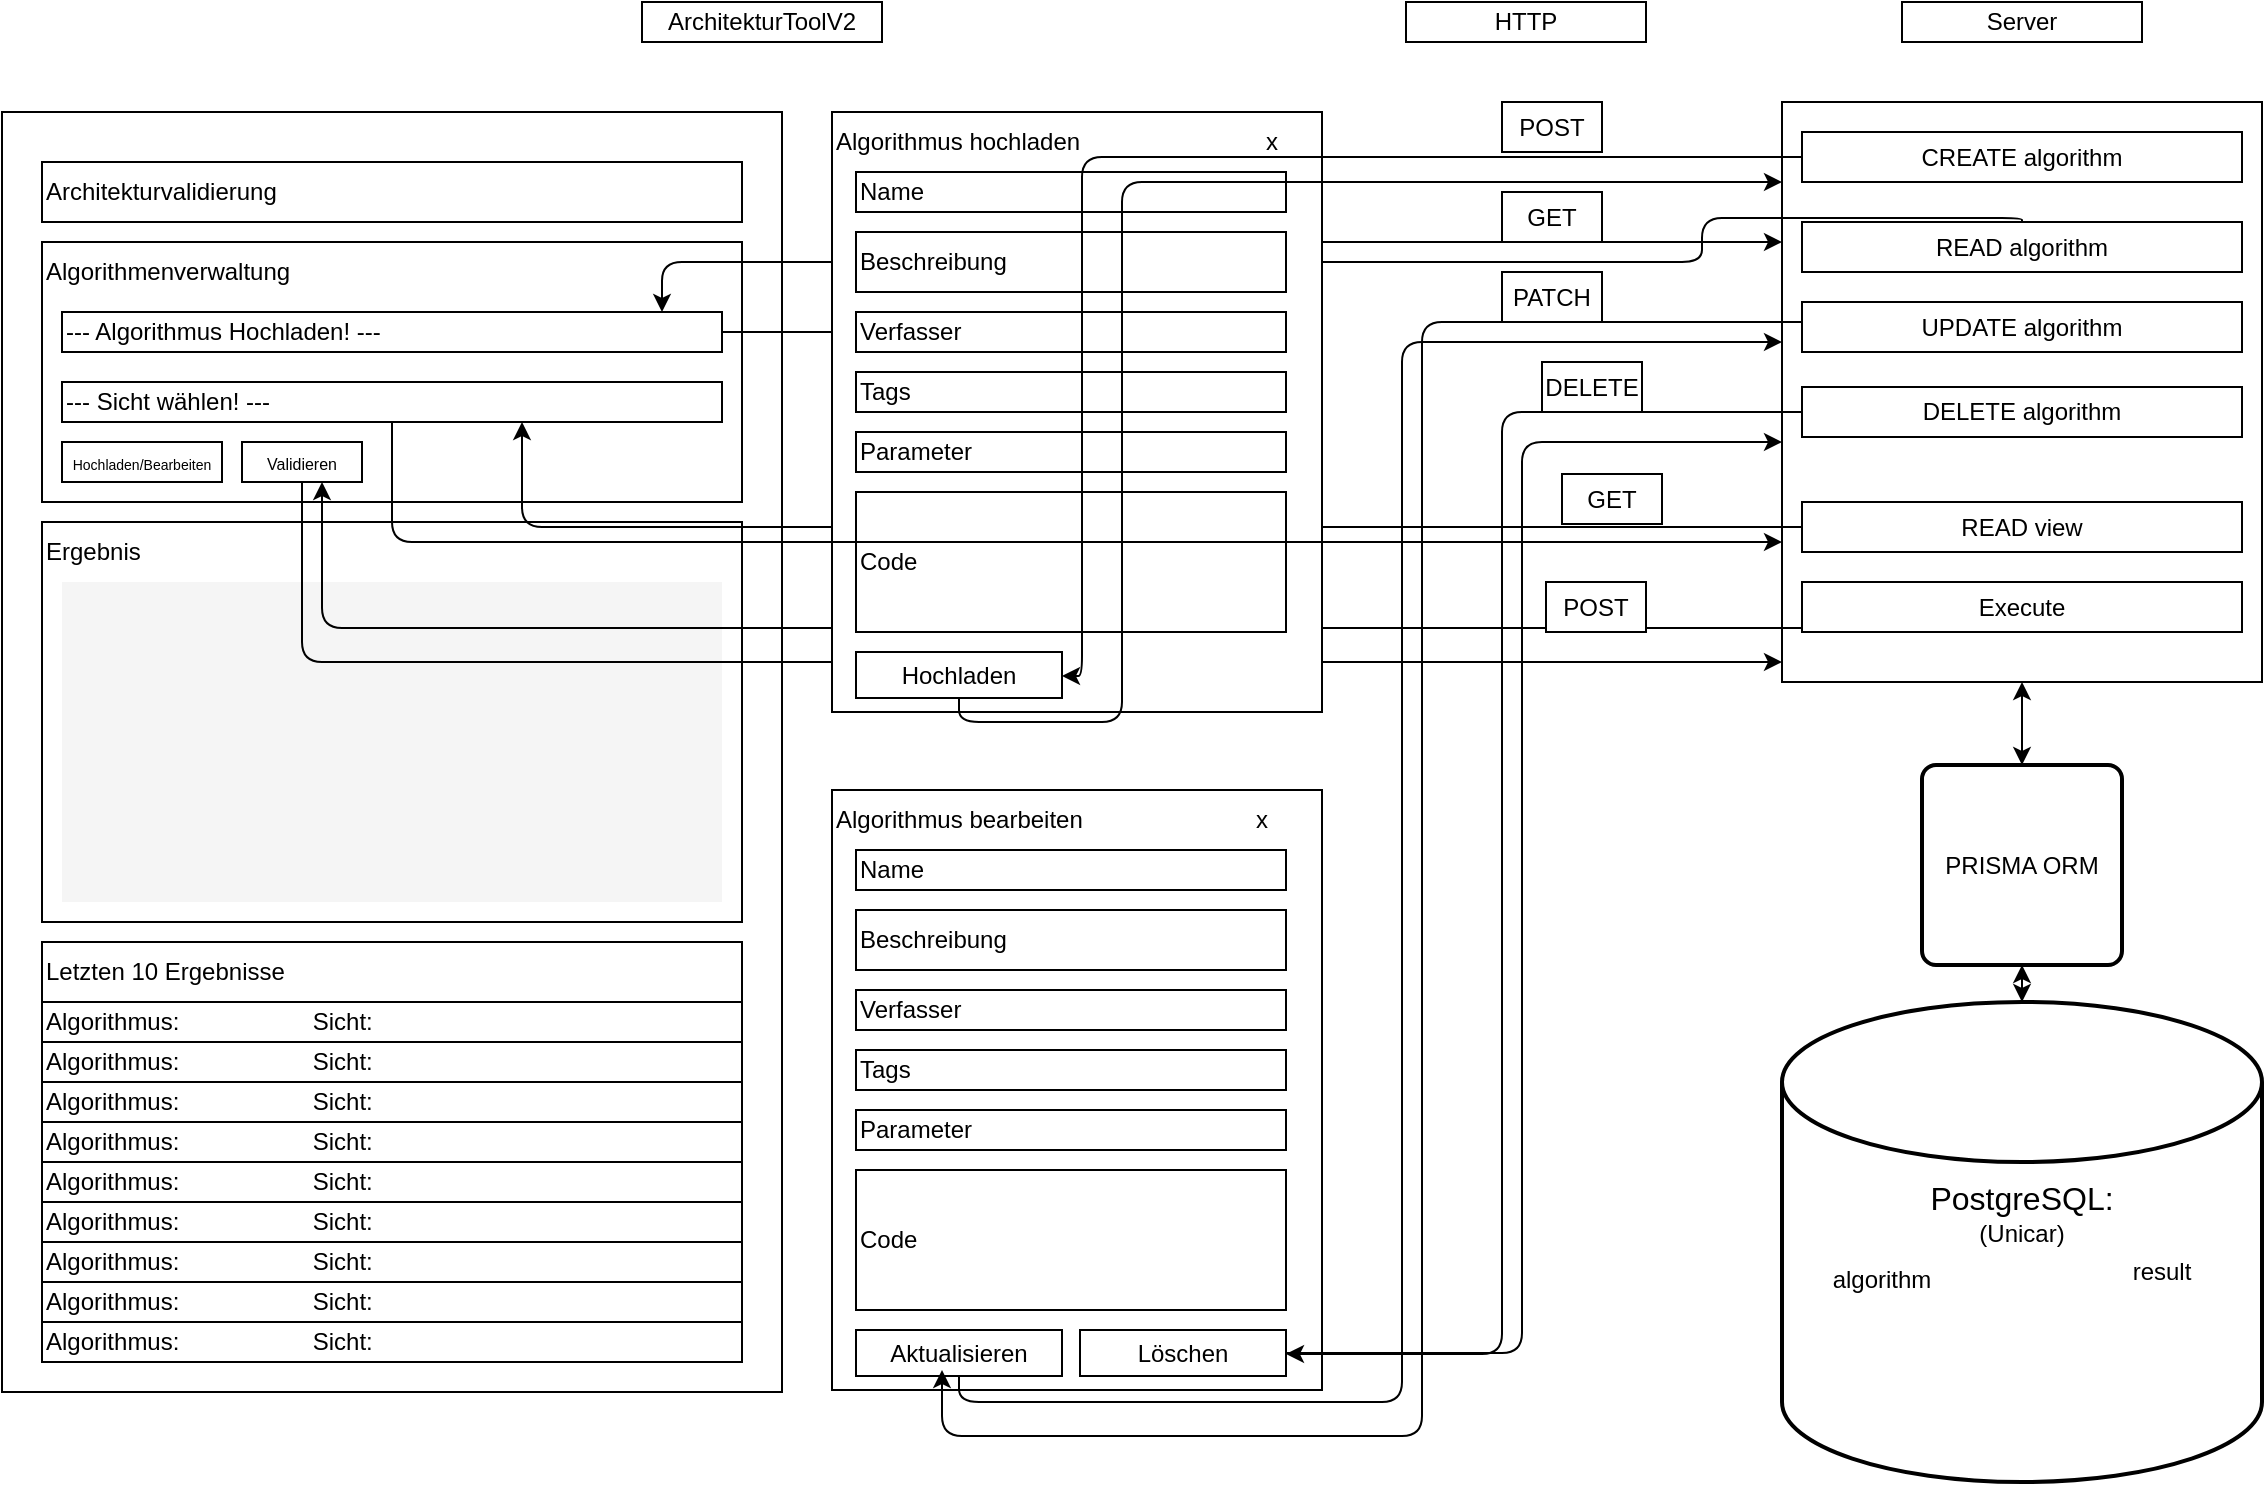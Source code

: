 <mxfile version="27.1.6">
  <diagram name="Seite-1" id="F9ilM62c__iO2jsk8ORU">
    <mxGraphModel dx="1426" dy="759" grid="1" gridSize="10" guides="1" tooltips="1" connect="1" arrows="1" fold="1" page="1" pageScale="1" pageWidth="1169" pageHeight="827" math="0" shadow="0">
      <root>
        <mxCell id="0" />
        <mxCell id="1" parent="0" />
        <mxCell id="2Tae3fJIZkJhiTBy6wiu-32" value="&lt;span style=&quot;color: rgba(0, 0, 0, 0); font-family: monospace; font-size: 0px; text-align: start; text-wrap-mode: nowrap;&quot;&gt;%3CmxGraphModel%3E%3Croot%3E%3CmxCell%20id%3D%220%22%2F%3E%3CmxCell%20id%3D%221%22%20parent%3D%220%22%2F%3E%3CmxCell%20id%3D%222%22%20value%3D%22UPDATE%20algorithm%26lt%3Bspan%20style%3D%26quot%3Bcolor%3A%20rgba(0%2C%200%2C%200%2C%200)%3B%20font-family%3A%20monospace%3B%20font-size%3A%200px%3B%20text-align%3A%20start%3B%20text-wrap-mode%3A%20nowrap%3B%26quot%3B%26gt%3B%253CmxGraphModel%253E%253Croot%253E%253CmxCell%2520id%253D%25220%2522%252F%253E%253CmxCell%2520id%253D%25221%2522%2520parent%253D%25220%2522%252F%253E%253CmxCell%2520id%253D%25222%2522%2520value%253D%2522HTTP%2522%2520style%253D%2522rounded%253D0%253BwhiteSpace%253Dwrap%253Bhtml%253D1%253B%2522%2520vertex%253D%25221%2522%2520parent%253D%25221%2522%253E%253CmxGeometry%2520x%253D%2522730%2522%2520y%253D%252230%2522%2520width%253D%2522120%2522%2520height%253D%252240%2522%2520as%253D%2522geometry%2522%252F%253E%253C%252FmxCell%253E%253C%252Froot%253E%253C%252FmxGraphModel%253E%26lt%3B%2Fspan%26gt%3B%22%20style%3D%22rounded%3D0%3BwhiteSpace%3Dwrap%3Bhtml%3D1%3B%22%20vertex%3D%221%22%20parent%3D%221%22%3E%3CmxGeometry%20x%3D%22920%22%20y%3D%22165%22%20width%3D%22220%22%20height%3D%2225%22%20as%3D%22geometry%22%2F%3E%3C%2FmxCell%3E%3C%2Froot%3E%3C%2FmxGraphModel%3E&lt;/span&gt;" style="rounded=0;whiteSpace=wrap;html=1;" vertex="1" parent="1">
          <mxGeometry x="910" y="90" width="240" height="290" as="geometry" />
        </mxCell>
        <mxCell id="2Tae3fJIZkJhiTBy6wiu-66" value="" style="group" vertex="1" connectable="0" parent="1">
          <mxGeometry x="20" y="95" width="390" height="640" as="geometry" />
        </mxCell>
        <mxCell id="HBaT90F2bRzQB5eEI21i-3" value="" style="rounded=0;whiteSpace=wrap;html=1;container=0;" parent="2Tae3fJIZkJhiTBy6wiu-66" vertex="1">
          <mxGeometry width="390" height="640" as="geometry" />
        </mxCell>
        <mxCell id="HBaT90F2bRzQB5eEI21i-8" value="Architekturvalidierung" style="rounded=0;whiteSpace=wrap;html=1;align=left;container=0;" parent="2Tae3fJIZkJhiTBy6wiu-66" vertex="1">
          <mxGeometry x="20" y="25" width="350" height="30" as="geometry" />
        </mxCell>
        <mxCell id="HBaT90F2bRzQB5eEI21i-9" value="" style="rounded=0;whiteSpace=wrap;html=1;container=0;" parent="2Tae3fJIZkJhiTBy6wiu-66" vertex="1">
          <mxGeometry x="20" y="65" width="350" height="130" as="geometry" />
        </mxCell>
        <mxCell id="HBaT90F2bRzQB5eEI21i-10" value="Algorithmenverwaltung" style="text;html=1;align=left;verticalAlign=middle;whiteSpace=wrap;rounded=0;container=0;" parent="2Tae3fJIZkJhiTBy6wiu-66" vertex="1">
          <mxGeometry x="20" y="65" width="130" height="30" as="geometry" />
        </mxCell>
        <mxCell id="HBaT90F2bRzQB5eEI21i-11" value="--- Algorithmus Hochladen! ---" style="rounded=0;whiteSpace=wrap;html=1;align=left;container=0;" parent="2Tae3fJIZkJhiTBy6wiu-66" vertex="1">
          <mxGeometry x="30" y="100" width="330" height="20" as="geometry" />
        </mxCell>
        <mxCell id="HBaT90F2bRzQB5eEI21i-12" value="--- Sicht wählen! ---" style="rounded=0;whiteSpace=wrap;html=1;align=left;container=0;" parent="2Tae3fJIZkJhiTBy6wiu-66" vertex="1">
          <mxGeometry x="30" y="135" width="330" height="20" as="geometry" />
        </mxCell>
        <mxCell id="HBaT90F2bRzQB5eEI21i-13" value="&lt;font style=&quot;font-size: 7px;&quot;&gt;Hochladen/Bearbeiten&lt;/font&gt;" style="rounded=0;whiteSpace=wrap;html=1;container=0;" parent="2Tae3fJIZkJhiTBy6wiu-66" vertex="1">
          <mxGeometry x="30" y="165" width="80" height="20" as="geometry" />
        </mxCell>
        <mxCell id="HBaT90F2bRzQB5eEI21i-14" value="&lt;font style=&quot;font-size: 8px;&quot;&gt;Validieren&lt;/font&gt;" style="rounded=0;whiteSpace=wrap;html=1;container=0;" parent="2Tae3fJIZkJhiTBy6wiu-66" vertex="1">
          <mxGeometry x="120" y="165" width="60" height="20" as="geometry" />
        </mxCell>
        <mxCell id="HBaT90F2bRzQB5eEI21i-16" value="" style="rounded=0;whiteSpace=wrap;html=1;container=0;" parent="2Tae3fJIZkJhiTBy6wiu-66" vertex="1">
          <mxGeometry x="20" y="205" width="350" height="200" as="geometry" />
        </mxCell>
        <mxCell id="HBaT90F2bRzQB5eEI21i-18" value="Ergebnis" style="text;html=1;align=left;verticalAlign=middle;whiteSpace=wrap;rounded=0;container=0;" parent="2Tae3fJIZkJhiTBy6wiu-66" vertex="1">
          <mxGeometry x="20" y="205" width="130" height="30" as="geometry" />
        </mxCell>
        <mxCell id="HBaT90F2bRzQB5eEI21i-19" value="" style="rounded=0;whiteSpace=wrap;html=1;fillColor=light-dark(#F5F5F5,#4B4B4B);strokeColor=none;container=0;" parent="2Tae3fJIZkJhiTBy6wiu-66" vertex="1">
          <mxGeometry x="30" y="235" width="330" height="160" as="geometry" />
        </mxCell>
        <mxCell id="HBaT90F2bRzQB5eEI21i-20" value="" style="rounded=0;whiteSpace=wrap;html=1;container=0;" parent="2Tae3fJIZkJhiTBy6wiu-66" vertex="1">
          <mxGeometry x="20" y="415" width="350" height="210" as="geometry" />
        </mxCell>
        <mxCell id="HBaT90F2bRzQB5eEI21i-22" value="Letzten 10 Ergebnisse" style="text;html=1;align=left;verticalAlign=middle;whiteSpace=wrap;rounded=0;container=0;" parent="2Tae3fJIZkJhiTBy6wiu-66" vertex="1">
          <mxGeometry x="20" y="415" width="130" height="30" as="geometry" />
        </mxCell>
        <mxCell id="HBaT90F2bRzQB5eEI21i-23" value="Algorithmus:&lt;span style=&quot;white-space: pre;&quot;&gt;&#x9;&lt;/span&gt;&lt;span style=&quot;white-space: pre;&quot;&gt;&#x9;&lt;/span&gt;&lt;span style=&quot;white-space: pre;&quot;&gt;&#x9;&lt;/span&gt;Sicht:&lt;span style=&quot;white-space: pre;&quot;&gt;&#x9;&lt;/span&gt;&lt;span style=&quot;white-space: pre;&quot;&gt;&#x9;&lt;/span&gt;&lt;span style=&quot;white-space: pre;&quot;&gt;&#x9;&lt;/span&gt;&lt;span style=&quot;white-space: pre;&quot;&gt;&#x9;&lt;/span&gt;&lt;span style=&quot;white-space: pre;&quot;&gt;&#x9;&lt;/span&gt;&lt;span style=&quot;color: rgba(0, 0, 0, 0); font-family: monospace; font-size: 0px; text-wrap-mode: nowrap;&quot;&gt;%3CmxGraphModel%3E%3Croot%3E%3CmxCell%20id%3D%220%22%2F%3E%3CmxCell%20id%3D%221%22%20parent%3D%220%22%2F%3E%3CmxCell%20id%3D%222%22%20value%3D%22---%20Algorithmus%20Hochladen!%20---%22%20style%3D%22rounded%3D0%3BwhiteSpace%3Dwrap%3Bhtml%3D1%3Balign%3Dleft%3B%22%20vertex%3D%221%22%20parent%3D%221%22%3E%3CmxGeometry%20x%3D%2250%22%20y%3D%22195%22%20width%3D%22330%22%20height%3D%2220%22%20as%3D%22geometry%22%2F%3E%3C%2FmxCell%3E%3C%2Froot%3E%3C%2FmxGraphModel%3E&lt;/span&gt;" style="rounded=0;whiteSpace=wrap;html=1;align=left;container=0;" parent="2Tae3fJIZkJhiTBy6wiu-66" vertex="1">
          <mxGeometry x="20" y="445" width="350" height="20" as="geometry" />
        </mxCell>
        <mxCell id="HBaT90F2bRzQB5eEI21i-24" value="Algorithmus:&lt;span style=&quot;white-space: pre;&quot;&gt;&#x9;&lt;/span&gt;&lt;span style=&quot;white-space: pre;&quot;&gt;&#x9;&lt;/span&gt;&lt;span style=&quot;white-space: pre;&quot;&gt;&#x9;&lt;/span&gt;Sicht:&lt;span style=&quot;white-space: pre;&quot;&gt;&#x9;&lt;/span&gt;&lt;span style=&quot;white-space: pre;&quot;&gt;&#x9;&lt;/span&gt;&lt;span style=&quot;white-space: pre;&quot;&gt;&#x9;&lt;/span&gt;&lt;span style=&quot;white-space: pre;&quot;&gt;&#x9;&lt;/span&gt;&lt;span style=&quot;white-space: pre;&quot;&gt;&#x9;&lt;/span&gt;&lt;span style=&quot;color: rgba(0, 0, 0, 0); font-family: monospace; font-size: 0px; text-wrap-mode: nowrap;&quot;&gt;%3CmxGraphModel%3E%3Croot%3E%3CmxCell%20id%3D%220%22%2F%3E%3CmxCell%20id%3D%221%22%20parent%3D%220%22%2F%3E%3CmxCell%20id%3D%222%22%20value%3D%22---%20Algorithmus%20Hochladen!%20---%22%20style%3D%22rounded%3D0%3BwhiteSpace%3Dwrap%3Bhtml%3D1%3Balign%3Dleft%3B%22%20vertex%3D%221%22%20parent%3D%221%22%3E%3CmxGeometry%20x%3D%2250%22%20y%3D%22195%22%20width%3D%22330%22%20height%3D%2220%22%20as%3D%22geometry%22%2F%3E%3C%2FmxCell%3E%3C%2Froot%3E%3C%2FmxGraphModel%3E&lt;/span&gt;" style="rounded=0;whiteSpace=wrap;html=1;align=left;container=0;" parent="2Tae3fJIZkJhiTBy6wiu-66" vertex="1">
          <mxGeometry x="20" y="485" width="350" height="20" as="geometry" />
        </mxCell>
        <mxCell id="HBaT90F2bRzQB5eEI21i-25" value="Algorithmus:&lt;span style=&quot;white-space: pre;&quot;&gt;&#x9;&lt;/span&gt;&lt;span style=&quot;white-space: pre;&quot;&gt;&#x9;&lt;/span&gt;&lt;span style=&quot;white-space: pre;&quot;&gt;&#x9;&lt;/span&gt;Sicht:&lt;span style=&quot;white-space: pre;&quot;&gt;&#x9;&lt;/span&gt;&lt;span style=&quot;white-space: pre;&quot;&gt;&#x9;&lt;/span&gt;&lt;span style=&quot;white-space: pre;&quot;&gt;&#x9;&lt;/span&gt;&lt;span style=&quot;white-space: pre;&quot;&gt;&#x9;&lt;/span&gt;&lt;span style=&quot;white-space: pre;&quot;&gt;&#x9;&lt;/span&gt;&lt;span style=&quot;color: rgba(0, 0, 0, 0); font-family: monospace; font-size: 0px; text-wrap-mode: nowrap;&quot;&gt;%3CmxGraphModel%3E%3Croot%3E%3CmxCell%20id%3D%220%22%2F%3E%3CmxCell%20id%3D%221%22%20parent%3D%220%22%2F%3E%3CmxCell%20id%3D%222%22%20value%3D%22---%20Algorithmus%20Hochladen!%20---%22%20style%3D%22rounded%3D0%3BwhiteSpace%3Dwrap%3Bhtml%3D1%3Balign%3Dleft%3B%22%20vertex%3D%221%22%20parent%3D%221%22%3E%3CmxGeometry%20x%3D%2250%22%20y%3D%22195%22%20width%3D%22330%22%20height%3D%2220%22%20as%3D%22geometry%22%2F%3E%3C%2FmxCell%3E%3C%2Froot%3E%3C%2FmxGraphModel%3E&lt;/span&gt;" style="rounded=0;whiteSpace=wrap;html=1;align=left;container=0;" parent="2Tae3fJIZkJhiTBy6wiu-66" vertex="1">
          <mxGeometry x="20" y="465" width="350" height="20" as="geometry" />
        </mxCell>
        <mxCell id="HBaT90F2bRzQB5eEI21i-26" value="Algorithmus:&lt;span style=&quot;white-space: pre;&quot;&gt;&#x9;&lt;/span&gt;&lt;span style=&quot;white-space: pre;&quot;&gt;&#x9;&lt;/span&gt;&lt;span style=&quot;white-space: pre;&quot;&gt;&#x9;&lt;/span&gt;Sicht:&lt;span style=&quot;white-space: pre;&quot;&gt;&#x9;&lt;/span&gt;&lt;span style=&quot;white-space: pre;&quot;&gt;&#x9;&lt;/span&gt;&lt;span style=&quot;white-space: pre;&quot;&gt;&#x9;&lt;/span&gt;&lt;span style=&quot;white-space: pre;&quot;&gt;&#x9;&lt;/span&gt;&lt;span style=&quot;white-space: pre;&quot;&gt;&#x9;&lt;/span&gt;&lt;span style=&quot;color: rgba(0, 0, 0, 0); font-family: monospace; font-size: 0px; text-wrap-mode: nowrap;&quot;&gt;%3CmxGraphModel%3E%3Croot%3E%3CmxCell%20id%3D%220%22%2F%3E%3CmxCell%20id%3D%221%22%20parent%3D%220%22%2F%3E%3CmxCell%20id%3D%222%22%20value%3D%22---%20Algorithmus%20Hochladen!%20---%22%20style%3D%22rounded%3D0%3BwhiteSpace%3Dwrap%3Bhtml%3D1%3Balign%3Dleft%3B%22%20vertex%3D%221%22%20parent%3D%221%22%3E%3CmxGeometry%20x%3D%2250%22%20y%3D%22195%22%20width%3D%22330%22%20height%3D%2220%22%20as%3D%22geometry%22%2F%3E%3C%2FmxCell%3E%3C%2Froot%3E%3C%2FmxGraphModel%3E&lt;/span&gt;" style="rounded=0;whiteSpace=wrap;html=1;align=left;container=0;" parent="2Tae3fJIZkJhiTBy6wiu-66" vertex="1">
          <mxGeometry x="20" y="545" width="350" height="20" as="geometry" />
        </mxCell>
        <mxCell id="HBaT90F2bRzQB5eEI21i-27" value="Algorithmus:&lt;span style=&quot;white-space: pre;&quot;&gt;&#x9;&lt;/span&gt;&lt;span style=&quot;white-space: pre;&quot;&gt;&#x9;&lt;/span&gt;&lt;span style=&quot;white-space: pre;&quot;&gt;&#x9;&lt;/span&gt;Sicht:&lt;span style=&quot;white-space: pre;&quot;&gt;&#x9;&lt;/span&gt;&lt;span style=&quot;white-space: pre;&quot;&gt;&#x9;&lt;/span&gt;&lt;span style=&quot;white-space: pre;&quot;&gt;&#x9;&lt;/span&gt;&lt;span style=&quot;white-space: pre;&quot;&gt;&#x9;&lt;/span&gt;&lt;span style=&quot;white-space: pre;&quot;&gt;&#x9;&lt;/span&gt;&lt;span style=&quot;color: rgba(0, 0, 0, 0); font-family: monospace; font-size: 0px; text-wrap-mode: nowrap;&quot;&gt;%3CmxGraphModel%3E%3Croot%3E%3CmxCell%20id%3D%220%22%2F%3E%3CmxCell%20id%3D%221%22%20parent%3D%220%22%2F%3E%3CmxCell%20id%3D%222%22%20value%3D%22---%20Algorithmus%20Hochladen!%20---%22%20style%3D%22rounded%3D0%3BwhiteSpace%3Dwrap%3Bhtml%3D1%3Balign%3Dleft%3B%22%20vertex%3D%221%22%20parent%3D%221%22%3E%3CmxGeometry%20x%3D%2250%22%20y%3D%22195%22%20width%3D%22330%22%20height%3D%2220%22%20as%3D%22geometry%22%2F%3E%3C%2FmxCell%3E%3C%2Froot%3E%3C%2FmxGraphModel%3E&lt;/span&gt;" style="rounded=0;whiteSpace=wrap;html=1;align=left;container=0;" parent="2Tae3fJIZkJhiTBy6wiu-66" vertex="1">
          <mxGeometry x="20" y="525" width="350" height="20" as="geometry" />
        </mxCell>
        <mxCell id="HBaT90F2bRzQB5eEI21i-28" value="Algorithmus:&lt;span style=&quot;white-space: pre;&quot;&gt;&#x9;&lt;/span&gt;&lt;span style=&quot;white-space: pre;&quot;&gt;&#x9;&lt;/span&gt;&lt;span style=&quot;white-space: pre;&quot;&gt;&#x9;&lt;/span&gt;Sicht:&lt;span style=&quot;white-space: pre;&quot;&gt;&#x9;&lt;/span&gt;&lt;span style=&quot;white-space: pre;&quot;&gt;&#x9;&lt;/span&gt;&lt;span style=&quot;white-space: pre;&quot;&gt;&#x9;&lt;/span&gt;&lt;span style=&quot;white-space: pre;&quot;&gt;&#x9;&lt;/span&gt;&lt;span style=&quot;white-space: pre;&quot;&gt;&#x9;&lt;/span&gt;&lt;span style=&quot;color: rgba(0, 0, 0, 0); font-family: monospace; font-size: 0px; text-wrap-mode: nowrap;&quot;&gt;%3CmxGraphModel%3E%3Croot%3E%3CmxCell%20id%3D%220%22%2F%3E%3CmxCell%20id%3D%221%22%20parent%3D%220%22%2F%3E%3CmxCell%20id%3D%222%22%20value%3D%22---%20Algorithmus%20Hochladen!%20---%22%20style%3D%22rounded%3D0%3BwhiteSpace%3Dwrap%3Bhtml%3D1%3Balign%3Dleft%3B%22%20vertex%3D%221%22%20parent%3D%221%22%3E%3CmxGeometry%20x%3D%2250%22%20y%3D%22195%22%20width%3D%22330%22%20height%3D%2220%22%20as%3D%22geometry%22%2F%3E%3C%2FmxCell%3E%3C%2Froot%3E%3C%2FmxGraphModel%3E&lt;/span&gt;" style="rounded=0;whiteSpace=wrap;html=1;align=left;container=0;" parent="2Tae3fJIZkJhiTBy6wiu-66" vertex="1">
          <mxGeometry x="20" y="505" width="350" height="20" as="geometry" />
        </mxCell>
        <mxCell id="HBaT90F2bRzQB5eEI21i-29" value="Algorithmus:&lt;span style=&quot;white-space: pre;&quot;&gt;&#x9;&lt;/span&gt;&lt;span style=&quot;white-space: pre;&quot;&gt;&#x9;&lt;/span&gt;&lt;span style=&quot;white-space: pre;&quot;&gt;&#x9;&lt;/span&gt;Sicht:&lt;span style=&quot;white-space: pre;&quot;&gt;&#x9;&lt;/span&gt;&lt;span style=&quot;white-space: pre;&quot;&gt;&#x9;&lt;/span&gt;&lt;span style=&quot;white-space: pre;&quot;&gt;&#x9;&lt;/span&gt;&lt;span style=&quot;white-space: pre;&quot;&gt;&#x9;&lt;/span&gt;&lt;span style=&quot;white-space: pre;&quot;&gt;&#x9;&lt;/span&gt;&lt;span style=&quot;color: rgba(0, 0, 0, 0); font-family: monospace; font-size: 0px; text-wrap-mode: nowrap;&quot;&gt;%3CmxGraphModel%3E%3Croot%3E%3CmxCell%20id%3D%220%22%2F%3E%3CmxCell%20id%3D%221%22%20parent%3D%220%22%2F%3E%3CmxCell%20id%3D%222%22%20value%3D%22---%20Algorithmus%20Hochladen!%20---%22%20style%3D%22rounded%3D0%3BwhiteSpace%3Dwrap%3Bhtml%3D1%3Balign%3Dleft%3B%22%20vertex%3D%221%22%20parent%3D%221%22%3E%3CmxGeometry%20x%3D%2250%22%20y%3D%22195%22%20width%3D%22330%22%20height%3D%2220%22%20as%3D%22geometry%22%2F%3E%3C%2FmxCell%3E%3C%2Froot%3E%3C%2FmxGraphModel%3E&lt;/span&gt;" style="rounded=0;whiteSpace=wrap;html=1;align=left;container=0;" parent="2Tae3fJIZkJhiTBy6wiu-66" vertex="1">
          <mxGeometry x="20" y="565" width="350" height="20" as="geometry" />
        </mxCell>
        <mxCell id="HBaT90F2bRzQB5eEI21i-30" value="Algorithmus:&lt;span style=&quot;white-space: pre;&quot;&gt;&#x9;&lt;/span&gt;&lt;span style=&quot;white-space: pre;&quot;&gt;&#x9;&lt;/span&gt;&lt;span style=&quot;white-space: pre;&quot;&gt;&#x9;&lt;/span&gt;Sicht:&lt;span style=&quot;white-space: pre;&quot;&gt;&#x9;&lt;/span&gt;&lt;span style=&quot;white-space: pre;&quot;&gt;&#x9;&lt;/span&gt;&lt;span style=&quot;white-space: pre;&quot;&gt;&#x9;&lt;/span&gt;&lt;span style=&quot;white-space: pre;&quot;&gt;&#x9;&lt;/span&gt;&lt;span style=&quot;white-space: pre;&quot;&gt;&#x9;&lt;/span&gt;&lt;span style=&quot;color: rgba(0, 0, 0, 0); font-family: monospace; font-size: 0px; text-wrap-mode: nowrap;&quot;&gt;%3CmxGraphModel%3E%3Croot%3E%3CmxCell%20id%3D%220%22%2F%3E%3CmxCell%20id%3D%221%22%20parent%3D%220%22%2F%3E%3CmxCell%20id%3D%222%22%20value%3D%22---%20Algorithmus%20Hochladen!%20---%22%20style%3D%22rounded%3D0%3BwhiteSpace%3Dwrap%3Bhtml%3D1%3Balign%3Dleft%3B%22%20vertex%3D%221%22%20parent%3D%221%22%3E%3CmxGeometry%20x%3D%2250%22%20y%3D%22195%22%20width%3D%22330%22%20height%3D%2220%22%20as%3D%22geometry%22%2F%3E%3C%2FmxCell%3E%3C%2Froot%3E%3C%2FmxGraphModel%3E&lt;/span&gt;" style="rounded=0;whiteSpace=wrap;html=1;align=left;container=0;" parent="2Tae3fJIZkJhiTBy6wiu-66" vertex="1">
          <mxGeometry x="20" y="585" width="350" height="20" as="geometry" />
        </mxCell>
        <mxCell id="HBaT90F2bRzQB5eEI21i-31" value="Algorithmus:&lt;span style=&quot;white-space: pre;&quot;&gt;&#x9;&lt;/span&gt;&lt;span style=&quot;white-space: pre;&quot;&gt;&#x9;&lt;/span&gt;&lt;span style=&quot;white-space: pre;&quot;&gt;&#x9;&lt;/span&gt;Sicht:&lt;span style=&quot;white-space: pre;&quot;&gt;&#x9;&lt;/span&gt;&lt;span style=&quot;white-space: pre;&quot;&gt;&#x9;&lt;/span&gt;&lt;span style=&quot;white-space: pre;&quot;&gt;&#x9;&lt;/span&gt;&lt;span style=&quot;white-space: pre;&quot;&gt;&#x9;&lt;/span&gt;&lt;span style=&quot;white-space: pre;&quot;&gt;&#x9;&lt;/span&gt;&lt;span style=&quot;color: rgba(0, 0, 0, 0); font-family: monospace; font-size: 0px; text-wrap-mode: nowrap;&quot;&gt;%3CmxGraphModel%3E%3Croot%3E%3CmxCell%20id%3D%220%22%2F%3E%3CmxCell%20id%3D%221%22%20parent%3D%220%22%2F%3E%3CmxCell%20id%3D%222%22%20value%3D%22---%20Algorithmus%20Hochladen!%20---%22%20style%3D%22rounded%3D0%3BwhiteSpace%3Dwrap%3Bhtml%3D1%3Balign%3Dleft%3B%22%20vertex%3D%221%22%20parent%3D%221%22%3E%3CmxGeometry%20x%3D%2250%22%20y%3D%22195%22%20width%3D%22330%22%20height%3D%2220%22%20as%3D%22geometry%22%2F%3E%3C%2FmxCell%3E%3C%2Froot%3E%3C%2FmxGraphModel%3E&lt;/span&gt;" style="rounded=0;whiteSpace=wrap;html=1;align=left;container=0;" parent="2Tae3fJIZkJhiTBy6wiu-66" vertex="1">
          <mxGeometry x="20" y="605" width="350" height="20" as="geometry" />
        </mxCell>
        <mxCell id="2Tae3fJIZkJhiTBy6wiu-98" style="edgeStyle=orthogonalEdgeStyle;rounded=1;orthogonalLoop=1;jettySize=auto;html=1;curved=0;" edge="1" parent="1" source="HBaT90F2bRzQB5eEI21i-14" target="2Tae3fJIZkJhiTBy6wiu-32">
          <mxGeometry relative="1" as="geometry">
            <Array as="points">
              <mxPoint x="170" y="370" />
            </Array>
          </mxGeometry>
        </mxCell>
        <mxCell id="2Tae3fJIZkJhiTBy6wiu-96" style="edgeStyle=orthogonalEdgeStyle;rounded=1;orthogonalLoop=1;jettySize=auto;html=1;curved=0;" edge="1" parent="1" source="2Tae3fJIZkJhiTBy6wiu-37" target="HBaT90F2bRzQB5eEI21i-14">
          <mxGeometry relative="1" as="geometry">
            <Array as="points">
              <mxPoint x="180" y="353" />
            </Array>
          </mxGeometry>
        </mxCell>
        <mxCell id="2Tae3fJIZkJhiTBy6wiu-30" value="HTTP" style="rounded=0;whiteSpace=wrap;html=1;" vertex="1" parent="1">
          <mxGeometry x="722" y="40" width="120" height="20" as="geometry" />
        </mxCell>
        <mxCell id="2Tae3fJIZkJhiTBy6wiu-31" value="Server" style="rounded=0;whiteSpace=wrap;html=1;" vertex="1" parent="1">
          <mxGeometry x="970" y="40" width="120" height="20" as="geometry" />
        </mxCell>
        <mxCell id="HBaT90F2bRzQB5eEI21i-2" value="ArchitekturToolV2" style="rounded=0;whiteSpace=wrap;html=1;container=0;" parent="1" vertex="1">
          <mxGeometry x="340" y="40" width="120" height="20" as="geometry" />
        </mxCell>
        <mxCell id="2Tae3fJIZkJhiTBy6wiu-17" value="" style="rounded=0;whiteSpace=wrap;html=1;container=0;" vertex="1" parent="1">
          <mxGeometry x="435" y="434" width="245" height="300" as="geometry" />
        </mxCell>
        <mxCell id="2Tae3fJIZkJhiTBy6wiu-18" value="Algorithmus bearbeiten" style="text;html=1;align=left;verticalAlign=middle;whiteSpace=wrap;rounded=0;container=0;" vertex="1" parent="1">
          <mxGeometry x="435" y="434" width="140" height="30" as="geometry" />
        </mxCell>
        <mxCell id="2Tae3fJIZkJhiTBy6wiu-19" value="Name&lt;span style=&quot;color: rgba(0, 0, 0, 0); font-family: monospace; font-size: 0px; text-wrap-mode: nowrap;&quot;&gt;%3CmxGraphModel%3E%3Croot%3E%3CmxCell%20id%3D%220%22%2F%3E%3CmxCell%20id%3D%221%22%20parent%3D%220%22%2F%3E%3CmxCell%20id%3D%222%22%20value%3D%22%22%20style%3D%22rounded%3D0%3BwhiteSpace%3Dwrap%3Bhtml%3D1%3B%22%20vertex%3D%221%22%20parent%3D%221%22%3E%3CmxGeometry%20x%3D%22465%22%20y%3D%2290%22%20width%3D%22295%22%20height%3D%22360%22%20as%3D%22geometry%22%2F%3E%3C%2FmxCell%3E%3C%2Froot%3E%3C%2FmxGraphModel%3E&lt;/span&gt;" style="rounded=0;whiteSpace=wrap;html=1;align=left;container=0;" vertex="1" parent="1">
          <mxGeometry x="447" y="464" width="215" height="20" as="geometry" />
        </mxCell>
        <mxCell id="2Tae3fJIZkJhiTBy6wiu-20" value="" style="rounded=0;whiteSpace=wrap;html=1;align=left;container=0;" vertex="1" parent="1">
          <mxGeometry x="447" y="494" width="215" height="30" as="geometry" />
        </mxCell>
        <mxCell id="2Tae3fJIZkJhiTBy6wiu-21" value="Beschreibung" style="text;html=1;align=left;verticalAlign=middle;whiteSpace=wrap;rounded=0;container=0;" vertex="1" parent="1">
          <mxGeometry x="447" y="494" width="60" height="30" as="geometry" />
        </mxCell>
        <mxCell id="2Tae3fJIZkJhiTBy6wiu-22" value="Verfasser" style="rounded=0;whiteSpace=wrap;html=1;align=left;container=0;" vertex="1" parent="1">
          <mxGeometry x="447" y="534" width="215" height="20" as="geometry" />
        </mxCell>
        <mxCell id="2Tae3fJIZkJhiTBy6wiu-23" value="Tags" style="rounded=0;whiteSpace=wrap;html=1;align=left;container=0;" vertex="1" parent="1">
          <mxGeometry x="447" y="564" width="215" height="20" as="geometry" />
        </mxCell>
        <mxCell id="2Tae3fJIZkJhiTBy6wiu-24" value="Parameter" style="rounded=0;whiteSpace=wrap;html=1;align=left;container=0;" vertex="1" parent="1">
          <mxGeometry x="447" y="594" width="215" height="20" as="geometry" />
        </mxCell>
        <mxCell id="2Tae3fJIZkJhiTBy6wiu-25" value="Code" style="rounded=0;whiteSpace=wrap;html=1;align=left;container=0;" vertex="1" parent="1">
          <mxGeometry x="447" y="624" width="215" height="70" as="geometry" />
        </mxCell>
        <mxCell id="2Tae3fJIZkJhiTBy6wiu-89" style="edgeStyle=orthogonalEdgeStyle;rounded=1;orthogonalLoop=1;jettySize=auto;html=1;curved=0;" edge="1" parent="1" source="2Tae3fJIZkJhiTBy6wiu-26" target="2Tae3fJIZkJhiTBy6wiu-32">
          <mxGeometry relative="1" as="geometry">
            <Array as="points">
              <mxPoint x="499" y="740" />
              <mxPoint x="720" y="740" />
              <mxPoint x="720" y="210" />
            </Array>
          </mxGeometry>
        </mxCell>
        <mxCell id="2Tae3fJIZkJhiTBy6wiu-26" value="Aktualisieren" style="rounded=0;whiteSpace=wrap;html=1;container=0;" vertex="1" parent="1">
          <mxGeometry x="447" y="704" width="103" height="23" as="geometry" />
        </mxCell>
        <mxCell id="2Tae3fJIZkJhiTBy6wiu-92" style="edgeStyle=orthogonalEdgeStyle;rounded=1;orthogonalLoop=1;jettySize=auto;html=1;curved=0;" edge="1" parent="1" source="2Tae3fJIZkJhiTBy6wiu-27" target="2Tae3fJIZkJhiTBy6wiu-32">
          <mxGeometry relative="1" as="geometry">
            <Array as="points">
              <mxPoint x="780" y="716" />
              <mxPoint x="780" y="260" />
            </Array>
          </mxGeometry>
        </mxCell>
        <mxCell id="2Tae3fJIZkJhiTBy6wiu-27" value="Löschen" style="rounded=0;whiteSpace=wrap;html=1;container=0;" vertex="1" parent="1">
          <mxGeometry x="559" y="704" width="103" height="23" as="geometry" />
        </mxCell>
        <mxCell id="2Tae3fJIZkJhiTBy6wiu-29" value="x" style="text;html=1;align=center;verticalAlign=middle;whiteSpace=wrap;rounded=0;container=0;" vertex="1" parent="1">
          <mxGeometry x="620" y="434" width="60" height="30" as="geometry" />
        </mxCell>
        <mxCell id="2Tae3fJIZkJhiTBy6wiu-33" value="CREATE algorithm&lt;span style=&quot;color: rgba(0, 0, 0, 0); font-family: monospace; font-size: 0px; text-align: start; text-wrap-mode: nowrap;&quot;&gt;%3CmxGraphModel%3E%3Croot%3E%3CmxCell%20id%3D%220%22%2F%3E%3CmxCell%20id%3D%221%22%20parent%3D%220%22%2F%3E%3CmxCell%20id%3D%222%22%20value%3D%22HTTP%22%20style%3D%22rounded%3D0%3BwhiteSpace%3Dwrap%3Bhtml%3D1%3B%22%20vertex%3D%221%22%20parent%3D%221%22%3E%3CmxGeometry%20x%3D%22730%22%20y%3D%2230%22%20width%3D%22120%22%20height%3D%2240%22%20as%3D%22geometry%22%2F%3E%3C%2FmxCell%3E%3C%2Froot%3E%3C%2FmxGraphModel%3E&lt;/span&gt;" style="rounded=0;whiteSpace=wrap;html=1;" vertex="1" parent="1">
          <mxGeometry x="920" y="105" width="220" height="25" as="geometry" />
        </mxCell>
        <mxCell id="2Tae3fJIZkJhiTBy6wiu-87" style="edgeStyle=orthogonalEdgeStyle;rounded=1;orthogonalLoop=1;jettySize=auto;html=1;curved=0;" edge="1" parent="1" source="2Tae3fJIZkJhiTBy6wiu-34">
          <mxGeometry relative="1" as="geometry">
            <mxPoint x="930" y="186" as="sourcePoint" />
            <mxPoint x="490" y="724" as="targetPoint" />
            <Array as="points">
              <mxPoint x="730" y="200" />
              <mxPoint x="730" y="757" />
              <mxPoint x="490" y="757" />
            </Array>
          </mxGeometry>
        </mxCell>
        <mxCell id="2Tae3fJIZkJhiTBy6wiu-34" value="UPDATE algorithm&lt;span style=&quot;color: rgba(0, 0, 0, 0); font-family: monospace; font-size: 0px; text-align: start; text-wrap-mode: nowrap;&quot;&gt;%3CmxGraphModel%3E%3Croot%3E%3CmxCell%20id%3D%220%22%2F%3E%3CmxCell%20id%3D%221%22%20parent%3D%220%22%2F%3E%3CmxCell%20id%3D%222%22%20value%3D%22HTTP%22%20style%3D%22rounded%3D0%3BwhiteSpace%3Dwrap%3Bhtml%3D1%3B%22%20vertex%3D%221%22%20parent%3D%221%22%3E%3CmxGeometry%20x%3D%22730%22%20y%3D%2230%22%20width%3D%22120%22%20height%3D%2240%22%20as%3D%22geometry%22%2F%3E%3C%2FmxCell%3E%3C%2Froot%3E%3C%2FmxGraphModel%3E&lt;/span&gt;" style="rounded=0;whiteSpace=wrap;html=1;" vertex="1" parent="1">
          <mxGeometry x="920" y="190" width="220" height="25" as="geometry" />
        </mxCell>
        <mxCell id="2Tae3fJIZkJhiTBy6wiu-83" style="edgeStyle=orthogonalEdgeStyle;rounded=1;orthogonalLoop=1;jettySize=auto;html=1;curved=0;" edge="1" parent="1" source="2Tae3fJIZkJhiTBy6wiu-35" target="HBaT90F2bRzQB5eEI21i-11">
          <mxGeometry relative="1" as="geometry">
            <Array as="points">
              <mxPoint x="870" y="148" />
              <mxPoint x="870" y="170" />
              <mxPoint x="350" y="170" />
            </Array>
          </mxGeometry>
        </mxCell>
        <mxCell id="2Tae3fJIZkJhiTBy6wiu-35" value="READ algorithm&lt;span style=&quot;color: rgba(0, 0, 0, 0); font-family: monospace; font-size: 0px; text-align: start; text-wrap-mode: nowrap;&quot;&gt;%3CmxGraphModel%3E%3Croot%3E%3CmxCell%20id%3D%220%22%2F%3E%3CmxCell%20id%3D%221%22%20parent%3D%220%22%2F%3E%3CmxCell%20id%3D%222%22%20value%3D%22HTTP%22%20style%3D%22rounded%3D0%3BwhiteSpace%3Dwrap%3Bhtml%3D1%3B%22%20vertex%3D%221%22%20parent%3D%221%22%3E%3CmxGeometry%20x%3D%22730%22%20y%3D%2230%22%20width%3D%22120%22%20height%3D%2240%22%20as%3D%22geometry%22%2F%3E%3C%2FmxCell%3E%3C%2Froot%3E%3C%2FmxGraphModel%3E&lt;/span&gt;" style="rounded=0;whiteSpace=wrap;html=1;" vertex="1" parent="1">
          <mxGeometry x="920" y="150" width="220" height="25" as="geometry" />
        </mxCell>
        <mxCell id="2Tae3fJIZkJhiTBy6wiu-91" style="edgeStyle=orthogonalEdgeStyle;rounded=1;orthogonalLoop=1;jettySize=auto;html=1;curved=0;" edge="1" parent="1" source="2Tae3fJIZkJhiTBy6wiu-36" target="2Tae3fJIZkJhiTBy6wiu-27">
          <mxGeometry relative="1" as="geometry">
            <Array as="points">
              <mxPoint x="770" y="245" />
              <mxPoint x="770" y="716" />
            </Array>
          </mxGeometry>
        </mxCell>
        <mxCell id="2Tae3fJIZkJhiTBy6wiu-36" value="DELETE algorithm&lt;span style=&quot;color: rgba(0, 0, 0, 0); font-family: monospace; font-size: 0px; text-align: start; text-wrap-mode: nowrap;&quot;&gt;%3CmxGraphModel%3E%3Croot%3E%3CmxCell%20id%3D%220%22%2F%3E%3CmxCell%20id%3D%221%22%20parent%3D%220%22%2F%3E%3CmxCell%20id%3D%222%22%20value%3D%22HTTP%22%20style%3D%22rounded%3D0%3BwhiteSpace%3Dwrap%3Bhtml%3D1%3B%22%20vertex%3D%221%22%20parent%3D%221%22%3E%3CmxGeometry%20x%3D%22730%22%20y%3D%2230%22%20width%3D%22120%22%20height%3D%2240%22%20as%3D%22geometry%22%2F%3E%3C%2FmxCell%3E%3C%2Froot%3E%3C%2FmxGraphModel%3E&lt;/span&gt;" style="rounded=0;whiteSpace=wrap;html=1;" vertex="1" parent="1">
          <mxGeometry x="920" y="232.5" width="220" height="25" as="geometry" />
        </mxCell>
        <mxCell id="2Tae3fJIZkJhiTBy6wiu-37" value="Execute" style="rounded=0;whiteSpace=wrap;html=1;" vertex="1" parent="1">
          <mxGeometry x="920" y="330" width="220" height="25" as="geometry" />
        </mxCell>
        <mxCell id="2Tae3fJIZkJhiTBy6wiu-38" value="READ view" style="rounded=0;whiteSpace=wrap;html=1;" vertex="1" parent="1">
          <mxGeometry x="920" y="290" width="220" height="25" as="geometry" />
        </mxCell>
        <mxCell id="2Tae3fJIZkJhiTBy6wiu-39" value="&lt;div&gt;&lt;span style=&quot;font-size: 16px;&quot;&gt;PostgreSQL:&lt;/span&gt;&lt;/div&gt;&lt;div&gt;(Unicar)&lt;/div&gt;&lt;div&gt;&lt;br&gt;&lt;/div&gt;&lt;div&gt;&lt;br&gt;&lt;/div&gt;" style="strokeWidth=2;html=1;shape=mxgraph.flowchart.database;whiteSpace=wrap;aspect=fixed;" vertex="1" parent="1">
          <mxGeometry x="910" y="540" width="240" height="240" as="geometry" />
        </mxCell>
        <mxCell id="2Tae3fJIZkJhiTBy6wiu-41" value="PRISMA ORM" style="rounded=1;whiteSpace=wrap;html=1;absoluteArcSize=1;arcSize=14;strokeWidth=2;" vertex="1" parent="1">
          <mxGeometry x="980" y="421.5" width="100" height="100" as="geometry" />
        </mxCell>
        <mxCell id="2Tae3fJIZkJhiTBy6wiu-42" value="" style="endArrow=classic;html=1;rounded=0;" edge="1" parent="1" source="2Tae3fJIZkJhiTBy6wiu-39" target="2Tae3fJIZkJhiTBy6wiu-41">
          <mxGeometry width="50" height="50" relative="1" as="geometry">
            <mxPoint x="770" y="500" as="sourcePoint" />
            <mxPoint x="820" y="450" as="targetPoint" />
          </mxGeometry>
        </mxCell>
        <mxCell id="2Tae3fJIZkJhiTBy6wiu-44" value="algorithm" style="text;html=1;align=center;verticalAlign=middle;whiteSpace=wrap;rounded=0;" vertex="1" parent="1">
          <mxGeometry x="930" y="664" width="60" height="30" as="geometry" />
        </mxCell>
        <mxCell id="2Tae3fJIZkJhiTBy6wiu-48" value="result" style="text;html=1;align=center;verticalAlign=middle;whiteSpace=wrap;rounded=0;" vertex="1" parent="1">
          <mxGeometry x="1070" y="660" width="60" height="30" as="geometry" />
        </mxCell>
        <mxCell id="2Tae3fJIZkJhiTBy6wiu-49" value="" style="endArrow=classic;html=1;rounded=0;" edge="1" parent="1" source="2Tae3fJIZkJhiTBy6wiu-41" target="2Tae3fJIZkJhiTBy6wiu-39">
          <mxGeometry width="50" height="50" relative="1" as="geometry">
            <mxPoint x="960" y="510" as="sourcePoint" />
            <mxPoint x="1010" y="460" as="targetPoint" />
          </mxGeometry>
        </mxCell>
        <mxCell id="2Tae3fJIZkJhiTBy6wiu-51" value="" style="endArrow=classic;startArrow=classic;html=1;rounded=0;" edge="1" parent="1" source="2Tae3fJIZkJhiTBy6wiu-41" target="2Tae3fJIZkJhiTBy6wiu-32">
          <mxGeometry width="50" height="50" relative="1" as="geometry">
            <mxPoint x="960" y="400" as="sourcePoint" />
            <mxPoint x="1010" y="350" as="targetPoint" />
          </mxGeometry>
        </mxCell>
        <mxCell id="2Tae3fJIZkJhiTBy6wiu-56" value="POST" style="rounded=0;whiteSpace=wrap;html=1;" vertex="1" parent="1">
          <mxGeometry x="792" y="330" width="50" height="25" as="geometry" />
        </mxCell>
        <mxCell id="2Tae3fJIZkJhiTBy6wiu-57" value="GET" style="rounded=0;whiteSpace=wrap;html=1;" vertex="1" parent="1">
          <mxGeometry x="800" y="276" width="50" height="25" as="geometry" />
        </mxCell>
        <mxCell id="2Tae3fJIZkJhiTBy6wiu-52" value="POST" style="rounded=0;whiteSpace=wrap;html=1;" vertex="1" parent="1">
          <mxGeometry x="770" y="90" width="50" height="25" as="geometry" />
        </mxCell>
        <mxCell id="2Tae3fJIZkJhiTBy6wiu-54" value="GET" style="rounded=0;whiteSpace=wrap;html=1;" vertex="1" parent="1">
          <mxGeometry x="770" y="135" width="50" height="25" as="geometry" />
        </mxCell>
        <mxCell id="2Tae3fJIZkJhiTBy6wiu-53" value="PATCH" style="rounded=0;whiteSpace=wrap;html=1;" vertex="1" parent="1">
          <mxGeometry x="770" y="175" width="50" height="25" as="geometry" />
        </mxCell>
        <mxCell id="2Tae3fJIZkJhiTBy6wiu-55" value="DELETE" style="rounded=0;whiteSpace=wrap;html=1;" vertex="1" parent="1">
          <mxGeometry x="790" y="220" width="50" height="25" as="geometry" />
        </mxCell>
        <mxCell id="2Tae3fJIZkJhiTBy6wiu-86" style="edgeStyle=orthogonalEdgeStyle;rounded=1;orthogonalLoop=1;jettySize=auto;html=1;curved=0;" edge="1" parent="1" source="HBaT90F2bRzQB5eEI21i-11" target="2Tae3fJIZkJhiTBy6wiu-32">
          <mxGeometry relative="1" as="geometry">
            <Array as="points">
              <mxPoint x="645" y="205" />
              <mxPoint x="645" y="160" />
            </Array>
          </mxGeometry>
        </mxCell>
        <mxCell id="2Tae3fJIZkJhiTBy6wiu-93" style="edgeStyle=orthogonalEdgeStyle;rounded=1;orthogonalLoop=1;jettySize=auto;html=1;curved=0;" edge="1" parent="1" source="2Tae3fJIZkJhiTBy6wiu-38" target="HBaT90F2bRzQB5eEI21i-12">
          <mxGeometry relative="1" as="geometry">
            <Array as="points">
              <mxPoint x="280" y="303" />
            </Array>
          </mxGeometry>
        </mxCell>
        <mxCell id="2Tae3fJIZkJhiTBy6wiu-60" value="" style="group" vertex="1" connectable="0" parent="1">
          <mxGeometry x="435" y="95" width="250" height="300" as="geometry" />
        </mxCell>
        <mxCell id="2Tae3fJIZkJhiTBy6wiu-3" value="" style="rounded=0;whiteSpace=wrap;html=1;container=0;" vertex="1" parent="2Tae3fJIZkJhiTBy6wiu-60">
          <mxGeometry width="245" height="300" as="geometry" />
        </mxCell>
        <mxCell id="2Tae3fJIZkJhiTBy6wiu-5" value="Algorithmus hochladen" style="text;html=1;align=left;verticalAlign=middle;whiteSpace=wrap;rounded=0;container=0;" vertex="1" parent="2Tae3fJIZkJhiTBy6wiu-60">
          <mxGeometry width="140" height="30" as="geometry" />
        </mxCell>
        <mxCell id="2Tae3fJIZkJhiTBy6wiu-6" value="Name&lt;span style=&quot;color: rgba(0, 0, 0, 0); font-family: monospace; font-size: 0px; text-wrap-mode: nowrap;&quot;&gt;%3CmxGraphModel%3E%3Croot%3E%3CmxCell%20id%3D%220%22%2F%3E%3CmxCell%20id%3D%221%22%20parent%3D%220%22%2F%3E%3CmxCell%20id%3D%222%22%20value%3D%22%22%20style%3D%22rounded%3D0%3BwhiteSpace%3Dwrap%3Bhtml%3D1%3B%22%20vertex%3D%221%22%20parent%3D%221%22%3E%3CmxGeometry%20x%3D%22465%22%20y%3D%2290%22%20width%3D%22295%22%20height%3D%22360%22%20as%3D%22geometry%22%2F%3E%3C%2FmxCell%3E%3C%2Froot%3E%3C%2FmxGraphModel%3E&lt;/span&gt;" style="rounded=0;whiteSpace=wrap;html=1;align=left;container=0;" vertex="1" parent="2Tae3fJIZkJhiTBy6wiu-60">
          <mxGeometry x="12" y="30" width="215" height="20" as="geometry" />
        </mxCell>
        <mxCell id="2Tae3fJIZkJhiTBy6wiu-7" value="" style="rounded=0;whiteSpace=wrap;html=1;align=left;container=0;" vertex="1" parent="2Tae3fJIZkJhiTBy6wiu-60">
          <mxGeometry x="12" y="60" width="215" height="30" as="geometry" />
        </mxCell>
        <mxCell id="2Tae3fJIZkJhiTBy6wiu-8" value="Beschreibung" style="text;html=1;align=left;verticalAlign=middle;whiteSpace=wrap;rounded=0;container=0;" vertex="1" parent="2Tae3fJIZkJhiTBy6wiu-60">
          <mxGeometry x="12" y="60" width="60" height="30" as="geometry" />
        </mxCell>
        <mxCell id="2Tae3fJIZkJhiTBy6wiu-9" value="Verfasser" style="rounded=0;whiteSpace=wrap;html=1;align=left;container=0;" vertex="1" parent="2Tae3fJIZkJhiTBy6wiu-60">
          <mxGeometry x="12" y="100" width="215" height="20" as="geometry" />
        </mxCell>
        <mxCell id="2Tae3fJIZkJhiTBy6wiu-10" value="Tags" style="rounded=0;whiteSpace=wrap;html=1;align=left;container=0;" vertex="1" parent="2Tae3fJIZkJhiTBy6wiu-60">
          <mxGeometry x="12" y="130" width="215" height="20" as="geometry" />
        </mxCell>
        <mxCell id="2Tae3fJIZkJhiTBy6wiu-11" value="Parameter" style="rounded=0;whiteSpace=wrap;html=1;align=left;container=0;" vertex="1" parent="2Tae3fJIZkJhiTBy6wiu-60">
          <mxGeometry x="12" y="160" width="215" height="20" as="geometry" />
        </mxCell>
        <mxCell id="2Tae3fJIZkJhiTBy6wiu-12" value="Code" style="rounded=0;whiteSpace=wrap;html=1;align=left;container=0;" vertex="1" parent="2Tae3fJIZkJhiTBy6wiu-60">
          <mxGeometry x="12" y="190" width="215" height="70" as="geometry" />
        </mxCell>
        <mxCell id="2Tae3fJIZkJhiTBy6wiu-13" value="Hochladen" style="rounded=0;whiteSpace=wrap;html=1;container=0;" vertex="1" parent="2Tae3fJIZkJhiTBy6wiu-60">
          <mxGeometry x="12" y="270" width="103" height="23" as="geometry" />
        </mxCell>
        <mxCell id="2Tae3fJIZkJhiTBy6wiu-28" value="x" style="text;html=1;align=center;verticalAlign=middle;whiteSpace=wrap;rounded=0;container=0;" vertex="1" parent="2Tae3fJIZkJhiTBy6wiu-60">
          <mxGeometry x="190" width="60" height="30" as="geometry" />
        </mxCell>
        <mxCell id="2Tae3fJIZkJhiTBy6wiu-80" style="edgeStyle=orthogonalEdgeStyle;rounded=1;orthogonalLoop=1;jettySize=auto;html=1;curved=0;" edge="1" parent="1" source="2Tae3fJIZkJhiTBy6wiu-33" target="2Tae3fJIZkJhiTBy6wiu-13">
          <mxGeometry relative="1" as="geometry">
            <Array as="points">
              <mxPoint x="560" y="118" />
              <mxPoint x="560" y="377" />
            </Array>
          </mxGeometry>
        </mxCell>
        <mxCell id="2Tae3fJIZkJhiTBy6wiu-82" style="edgeStyle=orthogonalEdgeStyle;rounded=1;orthogonalLoop=1;jettySize=auto;html=1;curved=0;" edge="1" parent="1" source="2Tae3fJIZkJhiTBy6wiu-13" target="2Tae3fJIZkJhiTBy6wiu-32">
          <mxGeometry relative="1" as="geometry">
            <Array as="points">
              <mxPoint x="499" y="400" />
              <mxPoint x="580" y="400" />
              <mxPoint x="580" y="130" />
            </Array>
          </mxGeometry>
        </mxCell>
        <mxCell id="2Tae3fJIZkJhiTBy6wiu-95" style="edgeStyle=orthogonalEdgeStyle;rounded=1;orthogonalLoop=1;jettySize=auto;html=1;curved=0;" edge="1" parent="1" source="HBaT90F2bRzQB5eEI21i-12" target="2Tae3fJIZkJhiTBy6wiu-32">
          <mxGeometry relative="1" as="geometry">
            <Array as="points">
              <mxPoint x="215" y="310" />
            </Array>
          </mxGeometry>
        </mxCell>
      </root>
    </mxGraphModel>
  </diagram>
</mxfile>
